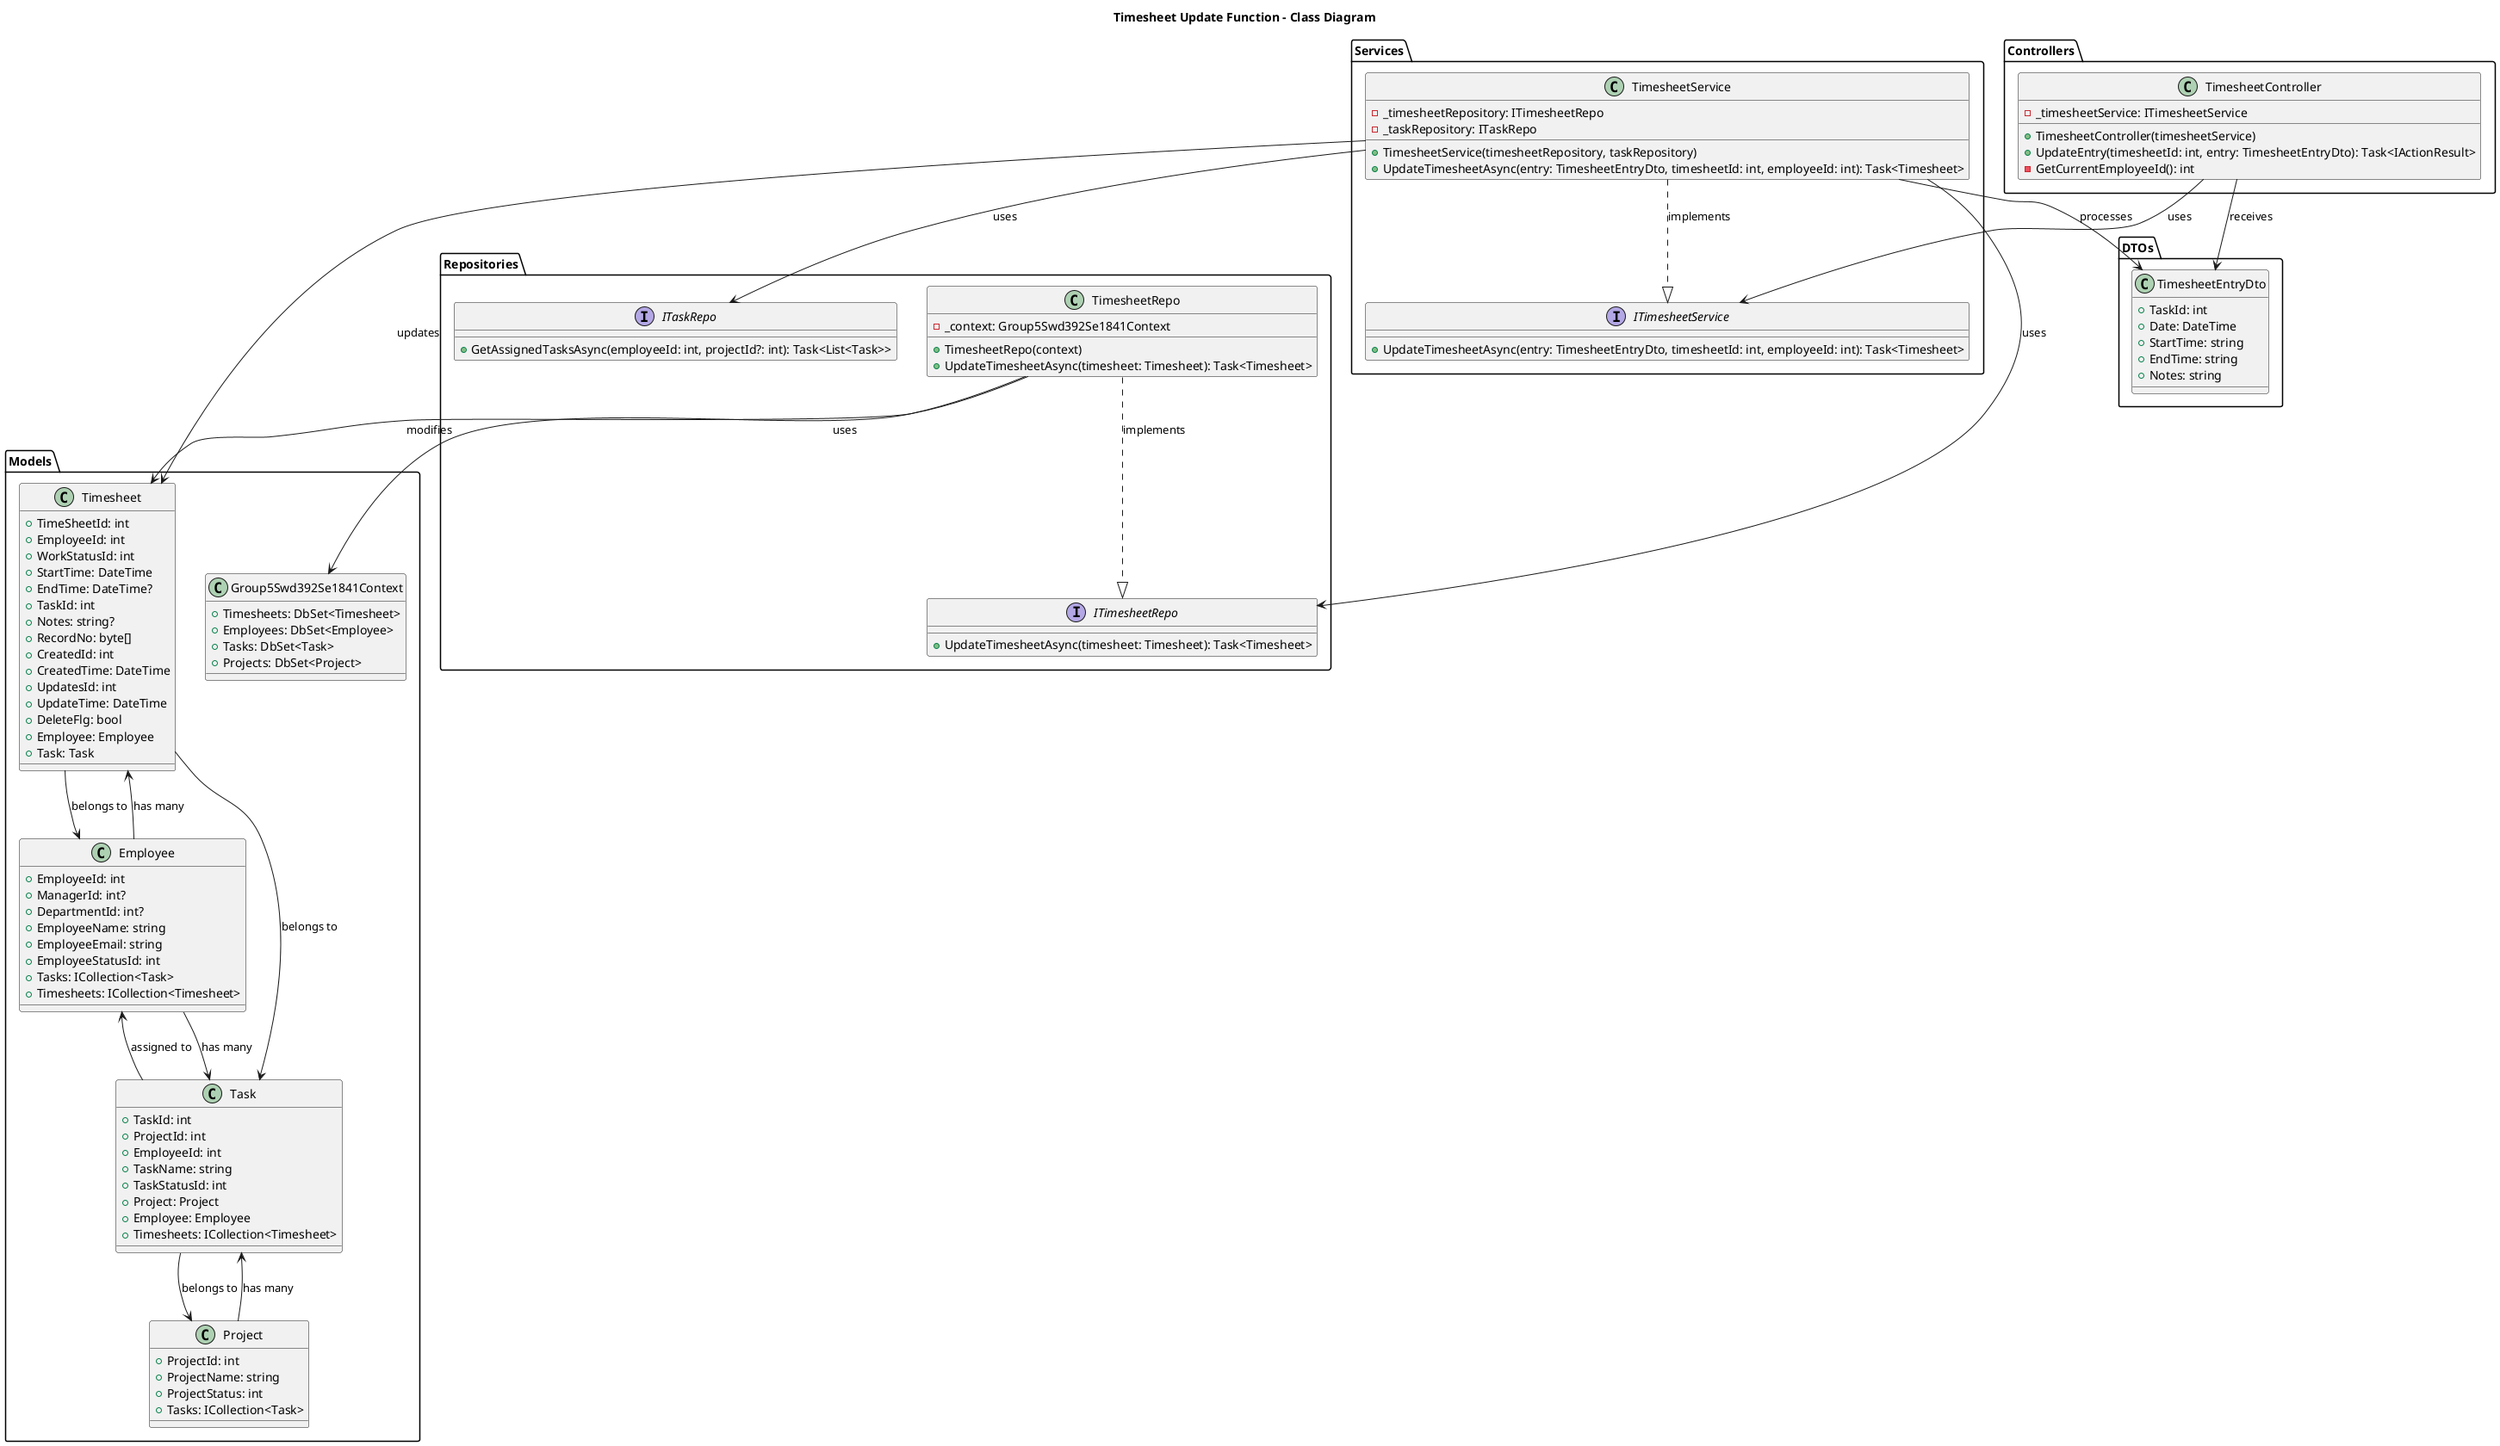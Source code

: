 @startuml
title Timesheet Update Function - Class Diagram

package "Controllers" {
    class TimesheetController {
        - _timesheetService: ITimesheetService
        + TimesheetController(timesheetService)
        + UpdateEntry(timesheetId: int, entry: TimesheetEntryDto): Task<IActionResult>
        - GetCurrentEmployeeId(): int
    }
}

package "Services" {
    interface ITimesheetService {
        + UpdateTimesheetAsync(entry: TimesheetEntryDto, timesheetId: int, employeeId: int): Task<Timesheet>
    }

    class TimesheetService {
        - _timesheetRepository: ITimesheetRepo
        - _taskRepository: ITaskRepo
        + TimesheetService(timesheetRepository, taskRepository)
        + UpdateTimesheetAsync(entry: TimesheetEntryDto, timesheetId: int, employeeId: int): Task<Timesheet>
    }
}

package "Repositories" {
    interface ITimesheetRepo {
        + UpdateTimesheetAsync(timesheet: Timesheet): Task<Timesheet>
    }

    class TimesheetRepo {
        - _context: Group5Swd392Se1841Context
        + TimesheetRepo(context)
        + UpdateTimesheetAsync(timesheet: Timesheet): Task<Timesheet>
    }

    interface ITaskRepo {
        + GetAssignedTasksAsync(employeeId: int, projectId?: int): Task<List<Task>>
    }
}

package "Models" {
    class Timesheet {
        + TimeSheetId: int
        + EmployeeId: int
        + WorkStatusId: int
        + StartTime: DateTime
        + EndTime: DateTime?
        + TaskId: int
        + Notes: string?
        + RecordNo: byte[]
        + CreatedId: int
        + CreatedTime: DateTime
        + UpdatesId: int
        + UpdateTime: DateTime
        + DeleteFlg: bool
        + Employee: Employee
        + Task: Task
    }

    class Employee {
        + EmployeeId: int
        + ManagerId: int?
        + DepartmentId: int?
        + EmployeeName: string
        + EmployeeEmail: string
        + EmployeeStatusId: int
        + Tasks: ICollection<Task>
        + Timesheets: ICollection<Timesheet>
    }

    class Task {
        + TaskId: int
        + ProjectId: int
        + EmployeeId: int
        + TaskName: string
        + TaskStatusId: int
        + Project: Project
        + Employee: Employee
        + Timesheets: ICollection<Timesheet>
    }

    class Project {
        + ProjectId: int
        + ProjectName: string
        + ProjectStatus: int
        + Tasks: ICollection<Task>
    }

    class Group5Swd392Se1841Context {
        + Timesheets: DbSet<Timesheet>
        + Employees: DbSet<Employee>
        + Tasks: DbSet<Task>
        + Projects: DbSet<Project>
    }
}

package "DTOs" {
    class TimesheetEntryDto {
        + TaskId: int
        + Date: DateTime
        + StartTime: string
        + EndTime: string
        + Notes: string
    }
}

TimesheetController --> ITimesheetService : uses
TimesheetController --> TimesheetEntryDto : receives

TimesheetService ..|> ITimesheetService : implements
TimesheetService --> ITimesheetRepo : uses
TimesheetService --> ITaskRepo : uses
TimesheetService --> TimesheetEntryDto : processes
TimesheetService --> Timesheet : updates

TimesheetRepo ..|> ITimesheetRepo : implements
TimesheetRepo --> Group5Swd392Se1841Context : uses
TimesheetRepo --> Timesheet : modifies

Timesheet --> Employee : belongs to
Timesheet --> Task : belongs to
Task --> Project : belongs to
Task --> Employee : assigned to
Employee --> Task : has many
Employee --> Timesheet : has many
Project --> Task : has many

@enduml
